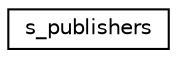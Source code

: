 digraph "Graphical Class Hierarchy"
{
  edge [fontname="Helvetica",fontsize="10",labelfontname="Helvetica",labelfontsize="10"];
  node [fontname="Helvetica",fontsize="10",shape=record];
  rankdir="LR";
  Node0 [label="s_publishers",height=0.2,width=0.4,color="black", fillcolor="white", style="filled",URL="$structs__publishers.html"];
}
